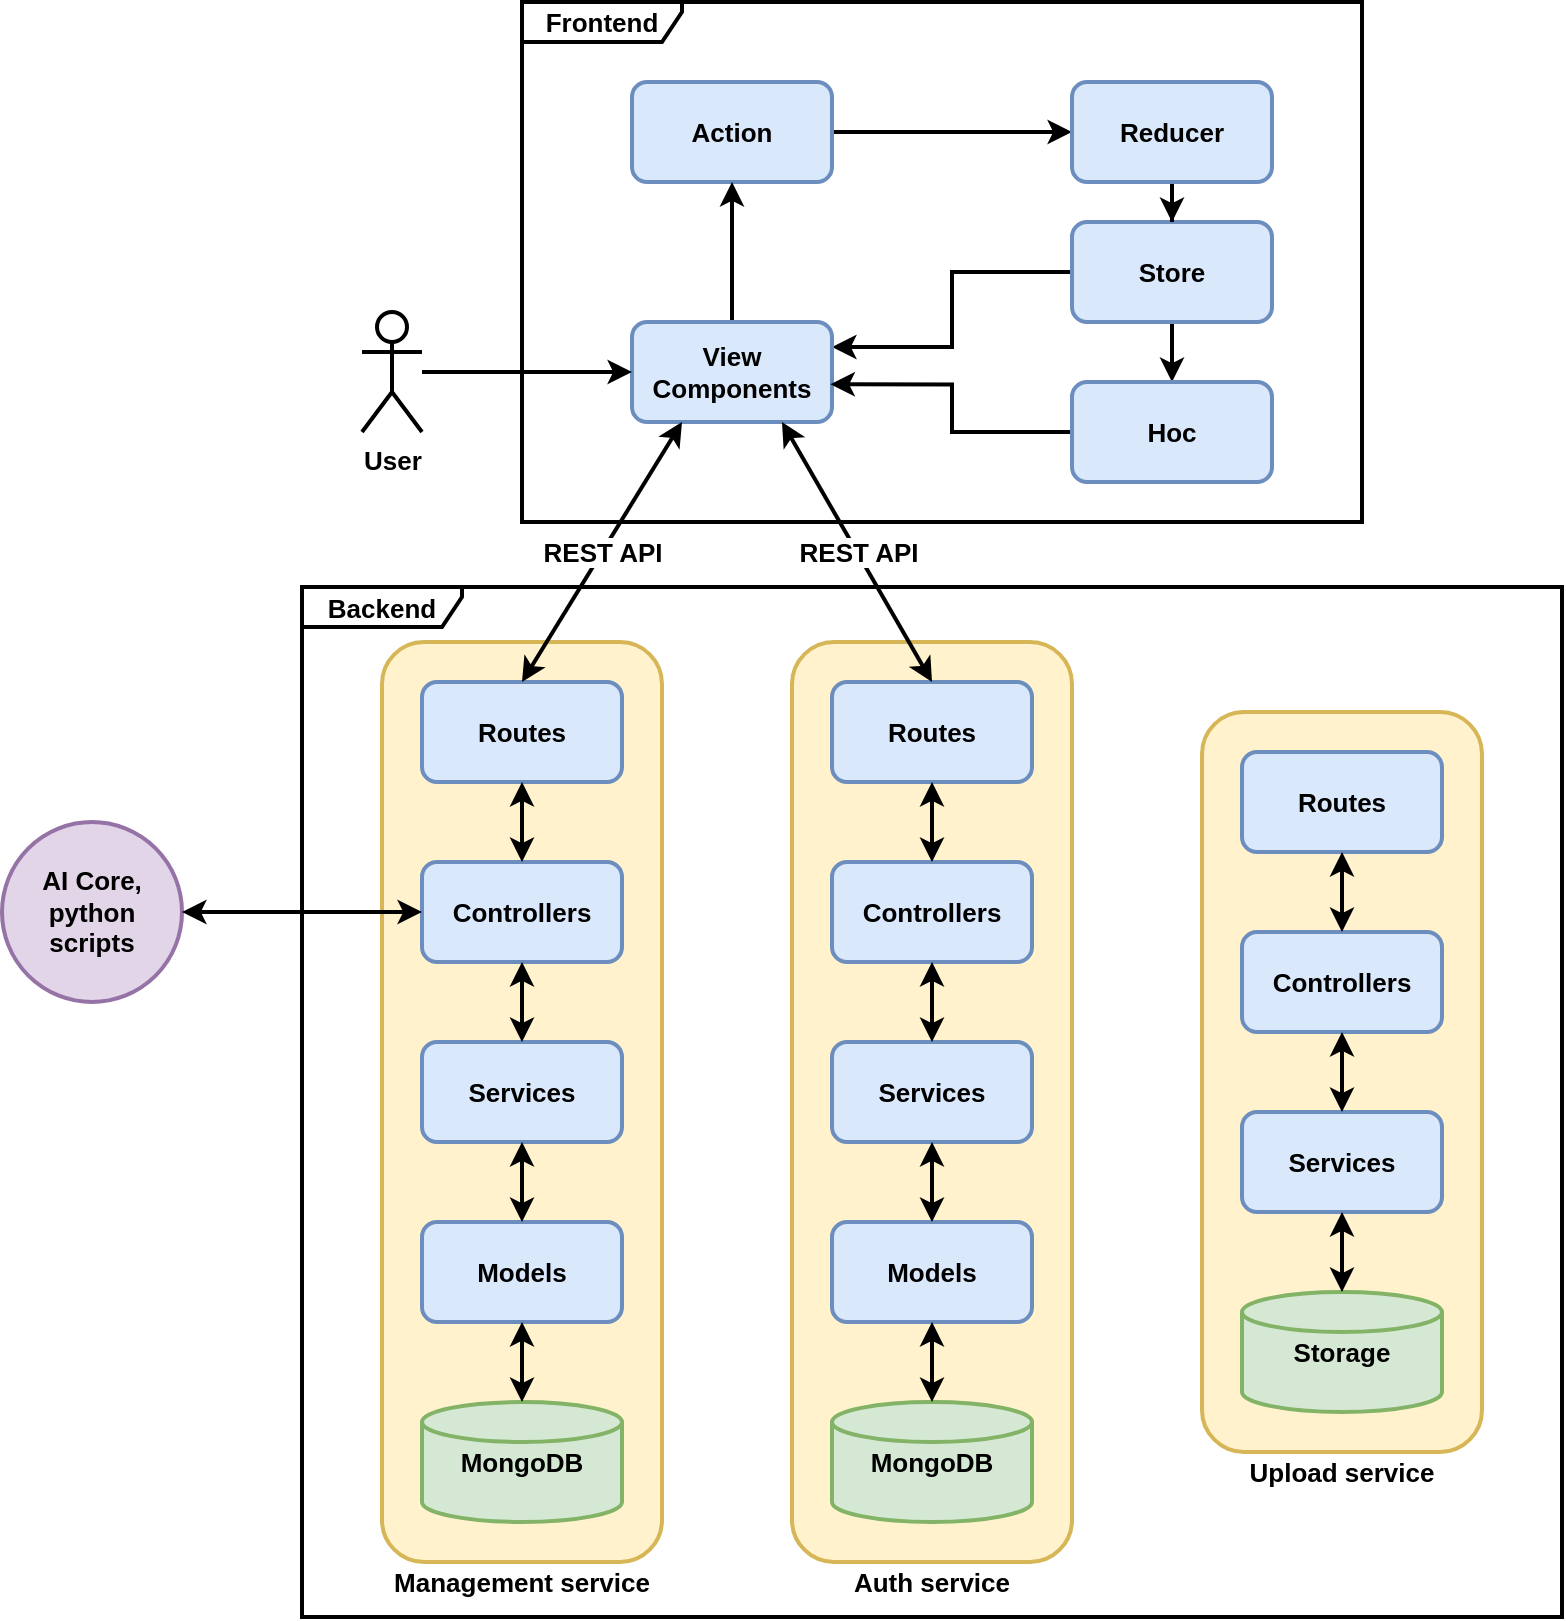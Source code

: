 <mxfile version="14.7.8" type="device"><diagram id="8CJfPz2_0YgVtZpOwklg" name="Page-1"><mxGraphModel dx="981" dy="548" grid="1" gridSize="10" guides="1" tooltips="1" connect="1" arrows="1" fold="1" page="1" pageScale="1" pageWidth="827" pageHeight="1169" math="0" shadow="0"><root><mxCell id="0"/><mxCell id="1" parent="0"/><mxCell id="9cYZfVRSX6WFXAVSsKpr-16" value="Backend" style="shape=umlFrame;whiteSpace=wrap;html=1;strokeWidth=2;fontSize=13;fontStyle=1;width=80;height=20;" parent="1" vertex="1"><mxGeometry x="160" y="412.5" width="630" height="515" as="geometry"/></mxCell><mxCell id="5veIkgg-WMOZKvlErQt2-1" value="" style="rounded=1;whiteSpace=wrap;html=1;fontSize=13;strokeWidth=2;fillColor=#fff2cc;strokeColor=#d6b656;" vertex="1" parent="1"><mxGeometry x="405" y="440" width="140" height="460" as="geometry"/></mxCell><mxCell id="9cYZfVRSX6WFXAVSsKpr-45" value="" style="rounded=1;whiteSpace=wrap;html=1;fontSize=13;strokeWidth=2;fillColor=#fff2cc;strokeColor=#d6b656;" parent="1" vertex="1"><mxGeometry x="200" y="440" width="140" height="460" as="geometry"/></mxCell><mxCell id="9cYZfVRSX6WFXAVSsKpr-19" value="Routes" style="rounded=1;whiteSpace=wrap;html=1;fillColor=#dae8fc;strokeColor=#6c8ebf;strokeWidth=2;fontSize=13;fontStyle=1" parent="1" vertex="1"><mxGeometry x="220" y="460" width="100" height="50" as="geometry"/></mxCell><mxCell id="9cYZfVRSX6WFXAVSsKpr-20" value="Models" style="rounded=1;whiteSpace=wrap;html=1;fillColor=#dae8fc;strokeColor=#6c8ebf;strokeWidth=2;fontSize=13;fontStyle=1" parent="1" vertex="1"><mxGeometry x="220" y="730" width="100" height="50" as="geometry"/></mxCell><mxCell id="9cYZfVRSX6WFXAVSsKpr-21" value="Controllers" style="rounded=1;whiteSpace=wrap;html=1;fillColor=#dae8fc;strokeColor=#6c8ebf;strokeWidth=2;fontSize=13;fontStyle=1" parent="1" vertex="1"><mxGeometry x="220" y="550" width="100" height="50" as="geometry"/></mxCell><mxCell id="9cYZfVRSX6WFXAVSsKpr-22" value="Services" style="rounded=1;whiteSpace=wrap;html=1;fillColor=#dae8fc;strokeColor=#6c8ebf;strokeWidth=2;fontSize=13;fontStyle=1" parent="1" vertex="1"><mxGeometry x="220" y="640" width="100" height="50" as="geometry"/></mxCell><mxCell id="9cYZfVRSX6WFXAVSsKpr-25" value="MongoDB" style="strokeWidth=2;html=1;shape=mxgraph.flowchart.database;whiteSpace=wrap;fillColor=#d5e8d4;strokeColor=#82b366;fontSize=13;fontStyle=1" parent="1" vertex="1"><mxGeometry x="220" y="820" width="100" height="60" as="geometry"/></mxCell><mxCell id="9cYZfVRSX6WFXAVSsKpr-28" value="" style="endArrow=classic;startArrow=classic;html=1;entryX=0.5;entryY=1;entryDx=0;entryDy=0;exitX=0.5;exitY=0;exitDx=0;exitDy=0;strokeWidth=2;fontSize=13;fontStyle=1" parent="1" source="9cYZfVRSX6WFXAVSsKpr-21" target="9cYZfVRSX6WFXAVSsKpr-19" edge="1"><mxGeometry width="50" height="50" relative="1" as="geometry"><mxPoint x="250" y="570" as="sourcePoint"/><mxPoint x="300" y="520" as="targetPoint"/></mxGeometry></mxCell><mxCell id="9cYZfVRSX6WFXAVSsKpr-30" value="" style="endArrow=classic;startArrow=classic;html=1;entryX=0.5;entryY=0;entryDx=0;entryDy=0;strokeWidth=2;fontSize=13;fontStyle=1;exitX=0.5;exitY=1;exitDx=0;exitDy=0;" parent="1" source="9cYZfVRSX6WFXAVSsKpr-21" target="9cYZfVRSX6WFXAVSsKpr-22" edge="1"><mxGeometry width="50" height="50" relative="1" as="geometry"><mxPoint x="280" y="640" as="sourcePoint"/><mxPoint x="390" y="580" as="targetPoint"/></mxGeometry></mxCell><mxCell id="9cYZfVRSX6WFXAVSsKpr-31" value="" style="endArrow=classic;startArrow=classic;html=1;entryX=0.5;entryY=1;entryDx=0;entryDy=0;exitX=0.5;exitY=0;exitDx=0;exitDy=0;strokeWidth=2;fontSize=13;fontStyle=1" parent="1" source="9cYZfVRSX6WFXAVSsKpr-20" target="9cYZfVRSX6WFXAVSsKpr-22" edge="1"><mxGeometry width="50" height="50" relative="1" as="geometry"><mxPoint x="280" y="585" as="sourcePoint"/><mxPoint x="280" y="530" as="targetPoint"/></mxGeometry></mxCell><mxCell id="9cYZfVRSX6WFXAVSsKpr-32" value="" style="endArrow=classic;startArrow=classic;html=1;entryX=0.5;entryY=0;entryDx=0;entryDy=0;exitX=0.5;exitY=1;exitDx=0;exitDy=0;entryPerimeter=0;strokeWidth=2;fontSize=13;fontStyle=1" parent="1" source="9cYZfVRSX6WFXAVSsKpr-20" target="9cYZfVRSX6WFXAVSsKpr-25" edge="1"><mxGeometry width="50" height="50" relative="1" as="geometry"><mxPoint x="290" y="595" as="sourcePoint"/><mxPoint x="290" y="540" as="targetPoint"/></mxGeometry></mxCell><mxCell id="9cYZfVRSX6WFXAVSsKpr-46" value="" style="rounded=1;whiteSpace=wrap;html=1;fontSize=13;strokeWidth=2;fillColor=#fff2cc;strokeColor=#d6b656;" parent="1" vertex="1"><mxGeometry x="610" y="475" width="140" height="370" as="geometry"/></mxCell><mxCell id="9cYZfVRSX6WFXAVSsKpr-1" value="Frontend" style="shape=umlFrame;whiteSpace=wrap;html=1;strokeWidth=2;fontSize=13;fontStyle=1;width=80;height=20;" parent="1" vertex="1"><mxGeometry x="270" y="120" width="420" height="260" as="geometry"/></mxCell><mxCell id="9cYZfVRSX6WFXAVSsKpr-7" style="edgeStyle=orthogonalEdgeStyle;rounded=0;orthogonalLoop=1;jettySize=auto;html=1;entryX=0;entryY=0.5;entryDx=0;entryDy=0;strokeWidth=2;fontSize=13;fontStyle=1" parent="1" source="9cYZfVRSX6WFXAVSsKpr-2" target="9cYZfVRSX6WFXAVSsKpr-5" edge="1"><mxGeometry relative="1" as="geometry"/></mxCell><mxCell id="9cYZfVRSX6WFXAVSsKpr-2" value="Action" style="rounded=1;whiteSpace=wrap;html=1;fillColor=#dae8fc;strokeColor=#6c8ebf;strokeWidth=2;fontSize=13;fontStyle=1" parent="1" vertex="1"><mxGeometry x="325" y="160" width="100" height="50" as="geometry"/></mxCell><mxCell id="9cYZfVRSX6WFXAVSsKpr-10" style="edgeStyle=orthogonalEdgeStyle;rounded=0;orthogonalLoop=1;jettySize=auto;html=1;entryX=1;entryY=0.25;entryDx=0;entryDy=0;strokeWidth=2;fontSize=13;fontStyle=1" parent="1" source="9cYZfVRSX6WFXAVSsKpr-3" target="9cYZfVRSX6WFXAVSsKpr-4" edge="1"><mxGeometry relative="1" as="geometry"/></mxCell><mxCell id="9cYZfVRSX6WFXAVSsKpr-15" style="edgeStyle=orthogonalEdgeStyle;rounded=0;orthogonalLoop=1;jettySize=auto;html=1;entryX=0.5;entryY=0;entryDx=0;entryDy=0;strokeWidth=2;fontSize=13;fontStyle=1" parent="1" source="9cYZfVRSX6WFXAVSsKpr-3" target="9cYZfVRSX6WFXAVSsKpr-6" edge="1"><mxGeometry relative="1" as="geometry"/></mxCell><mxCell id="9cYZfVRSX6WFXAVSsKpr-3" value="Store" style="rounded=1;whiteSpace=wrap;html=1;fillColor=#dae8fc;strokeColor=#6c8ebf;strokeWidth=2;fontSize=13;fontStyle=1" parent="1" vertex="1"><mxGeometry x="545" y="230" width="100" height="50" as="geometry"/></mxCell><mxCell id="9cYZfVRSX6WFXAVSsKpr-12" style="edgeStyle=orthogonalEdgeStyle;rounded=0;orthogonalLoop=1;jettySize=auto;html=1;strokeWidth=2;fontSize=13;fontStyle=1" parent="1" source="9cYZfVRSX6WFXAVSsKpr-4" target="9cYZfVRSX6WFXAVSsKpr-2" edge="1"><mxGeometry relative="1" as="geometry"/></mxCell><mxCell id="9cYZfVRSX6WFXAVSsKpr-4" value="View Components" style="rounded=1;whiteSpace=wrap;html=1;fillColor=#dae8fc;strokeColor=#6c8ebf;strokeWidth=2;fontSize=13;fontStyle=1" parent="1" vertex="1"><mxGeometry x="325" y="280" width="100" height="50" as="geometry"/></mxCell><mxCell id="9cYZfVRSX6WFXAVSsKpr-8" style="edgeStyle=orthogonalEdgeStyle;rounded=0;orthogonalLoop=1;jettySize=auto;html=1;entryX=0.5;entryY=0;entryDx=0;entryDy=0;strokeWidth=2;fontSize=13;fontStyle=1" parent="1" source="9cYZfVRSX6WFXAVSsKpr-5" target="9cYZfVRSX6WFXAVSsKpr-3" edge="1"><mxGeometry relative="1" as="geometry"/></mxCell><mxCell id="9cYZfVRSX6WFXAVSsKpr-5" value="Reducer" style="rounded=1;whiteSpace=wrap;html=1;fillColor=#dae8fc;strokeColor=#6c8ebf;strokeWidth=2;fontSize=13;fontStyle=1" parent="1" vertex="1"><mxGeometry x="545" y="160" width="100" height="50" as="geometry"/></mxCell><mxCell id="9cYZfVRSX6WFXAVSsKpr-11" style="edgeStyle=orthogonalEdgeStyle;rounded=0;orthogonalLoop=1;jettySize=auto;html=1;entryX=0.992;entryY=0.623;entryDx=0;entryDy=0;entryPerimeter=0;strokeWidth=2;fontSize=13;fontStyle=1" parent="1" source="9cYZfVRSX6WFXAVSsKpr-6" target="9cYZfVRSX6WFXAVSsKpr-4" edge="1"><mxGeometry relative="1" as="geometry"/></mxCell><mxCell id="9cYZfVRSX6WFXAVSsKpr-6" value="Hoc" style="rounded=1;whiteSpace=wrap;html=1;fillColor=#dae8fc;strokeColor=#6c8ebf;strokeWidth=2;fontSize=13;fontStyle=1" parent="1" vertex="1"><mxGeometry x="545" y="310" width="100" height="50" as="geometry"/></mxCell><mxCell id="9cYZfVRSX6WFXAVSsKpr-14" style="edgeStyle=orthogonalEdgeStyle;rounded=0;orthogonalLoop=1;jettySize=auto;html=1;entryX=0;entryY=0.5;entryDx=0;entryDy=0;strokeWidth=2;fontSize=13;fontStyle=1" parent="1" source="9cYZfVRSX6WFXAVSsKpr-13" target="9cYZfVRSX6WFXAVSsKpr-4" edge="1"><mxGeometry relative="1" as="geometry"/></mxCell><mxCell id="9cYZfVRSX6WFXAVSsKpr-13" value="User" style="shape=umlActor;verticalLabelPosition=bottom;verticalAlign=top;html=1;outlineConnect=0;strokeWidth=2;fontSize=13;fontStyle=1" parent="1" vertex="1"><mxGeometry x="190" y="275" width="30" height="60" as="geometry"/></mxCell><mxCell id="9cYZfVRSX6WFXAVSsKpr-24" value="AI Core, python scripts" style="ellipse;whiteSpace=wrap;html=1;aspect=fixed;fillColor=#e1d5e7;strokeColor=#9673a6;strokeWidth=2;fontSize=13;fontStyle=1" parent="1" vertex="1"><mxGeometry x="10" y="530" width="90" height="90" as="geometry"/></mxCell><mxCell id="9cYZfVRSX6WFXAVSsKpr-27" value="REST API" style="endArrow=classic;startArrow=classic;html=1;entryX=0.25;entryY=1;entryDx=0;entryDy=0;exitX=0.5;exitY=0;exitDx=0;exitDy=0;strokeWidth=2;fontSize=13;fontStyle=1" parent="1" source="9cYZfVRSX6WFXAVSsKpr-19" target="9cYZfVRSX6WFXAVSsKpr-4" edge="1"><mxGeometry width="50" height="50" relative="1" as="geometry"><mxPoint x="260" y="520" as="sourcePoint"/><mxPoint x="300" y="330" as="targetPoint"/><mxPoint as="offset"/></mxGeometry></mxCell><mxCell id="9cYZfVRSX6WFXAVSsKpr-29" value="" style="endArrow=classic;startArrow=classic;html=1;entryX=0;entryY=0.5;entryDx=0;entryDy=0;exitX=1;exitY=0.5;exitDx=0;exitDy=0;strokeWidth=2;fontSize=13;fontStyle=1" parent="1" source="9cYZfVRSX6WFXAVSsKpr-24" target="9cYZfVRSX6WFXAVSsKpr-21" edge="1"><mxGeometry width="50" height="50" relative="1" as="geometry"><mxPoint x="140" y="630" as="sourcePoint"/><mxPoint x="190" y="580" as="targetPoint"/></mxGeometry></mxCell><mxCell id="9cYZfVRSX6WFXAVSsKpr-33" value="Routes" style="rounded=1;whiteSpace=wrap;html=1;fillColor=#dae8fc;strokeColor=#6c8ebf;strokeWidth=2;fontSize=13;fontStyle=1" parent="1" vertex="1"><mxGeometry x="630" y="495" width="100" height="50" as="geometry"/></mxCell><mxCell id="9cYZfVRSX6WFXAVSsKpr-34" value="Controllers" style="rounded=1;whiteSpace=wrap;html=1;fillColor=#dae8fc;strokeColor=#6c8ebf;strokeWidth=2;fontSize=13;fontStyle=1" parent="1" vertex="1"><mxGeometry x="630" y="585" width="100" height="50" as="geometry"/></mxCell><mxCell id="9cYZfVRSX6WFXAVSsKpr-35" value="Services" style="rounded=1;whiteSpace=wrap;html=1;fillColor=#dae8fc;strokeColor=#6c8ebf;strokeWidth=2;fontSize=13;fontStyle=1" parent="1" vertex="1"><mxGeometry x="630" y="675" width="100" height="50" as="geometry"/></mxCell><mxCell id="9cYZfVRSX6WFXAVSsKpr-36" value="Storage" style="strokeWidth=2;html=1;shape=mxgraph.flowchart.database;whiteSpace=wrap;fillColor=#d5e8d4;strokeColor=#82b366;fontSize=13;fontStyle=1" parent="1" vertex="1"><mxGeometry x="630" y="765" width="100" height="60" as="geometry"/></mxCell><mxCell id="9cYZfVRSX6WFXAVSsKpr-37" value="" style="endArrow=classic;startArrow=classic;html=1;entryX=0.5;entryY=1;entryDx=0;entryDy=0;exitX=0.5;exitY=0;exitDx=0;exitDy=0;strokeWidth=2;fontSize=13;fontStyle=1" parent="1" source="9cYZfVRSX6WFXAVSsKpr-34" target="9cYZfVRSX6WFXAVSsKpr-33" edge="1"><mxGeometry width="50" height="50" relative="1" as="geometry"><mxPoint x="660" y="605" as="sourcePoint"/><mxPoint x="710" y="555" as="targetPoint"/></mxGeometry></mxCell><mxCell id="9cYZfVRSX6WFXAVSsKpr-38" value="" style="endArrow=classic;startArrow=classic;html=1;entryX=0.5;entryY=0;entryDx=0;entryDy=0;strokeWidth=2;fontSize=13;fontStyle=1;exitX=0.5;exitY=1;exitDx=0;exitDy=0;" parent="1" source="9cYZfVRSX6WFXAVSsKpr-34" target="9cYZfVRSX6WFXAVSsKpr-35" edge="1"><mxGeometry width="50" height="50" relative="1" as="geometry"><mxPoint x="690" y="675" as="sourcePoint"/><mxPoint x="800" y="615" as="targetPoint"/></mxGeometry></mxCell><mxCell id="9cYZfVRSX6WFXAVSsKpr-39" value="" style="endArrow=classic;startArrow=classic;html=1;entryX=0.5;entryY=0;entryDx=0;entryDy=0;entryPerimeter=0;strokeWidth=2;fontSize=13;fontStyle=1" parent="1" source="9cYZfVRSX6WFXAVSsKpr-35" target="9cYZfVRSX6WFXAVSsKpr-36" edge="1"><mxGeometry width="50" height="50" relative="1" as="geometry"><mxPoint x="680" y="815" as="sourcePoint"/><mxPoint x="700" y="575" as="targetPoint"/></mxGeometry></mxCell><mxCell id="KKZW3cCA8ztZv5vKWY3Q-1" value="Upload service" style="text;html=1;strokeColor=none;fillColor=none;align=center;verticalAlign=middle;whiteSpace=wrap;rounded=0;fontSize=13;fontStyle=1" parent="1" vertex="1"><mxGeometry x="630" y="845" width="100" height="20" as="geometry"/></mxCell><mxCell id="KKZW3cCA8ztZv5vKWY3Q-2" value="Management service" style="text;html=1;strokeColor=none;fillColor=none;align=center;verticalAlign=middle;whiteSpace=wrap;rounded=0;fontSize=13;fontStyle=1" parent="1" vertex="1"><mxGeometry x="200" y="900" width="140" height="20" as="geometry"/></mxCell><mxCell id="5veIkgg-WMOZKvlErQt2-9" value="Routes" style="rounded=1;whiteSpace=wrap;html=1;fillColor=#dae8fc;strokeColor=#6c8ebf;strokeWidth=2;fontSize=13;fontStyle=1" vertex="1" parent="1"><mxGeometry x="425" y="460" width="100" height="50" as="geometry"/></mxCell><mxCell id="5veIkgg-WMOZKvlErQt2-10" value="Models" style="rounded=1;whiteSpace=wrap;html=1;fillColor=#dae8fc;strokeColor=#6c8ebf;strokeWidth=2;fontSize=13;fontStyle=1" vertex="1" parent="1"><mxGeometry x="425" y="730" width="100" height="50" as="geometry"/></mxCell><mxCell id="5veIkgg-WMOZKvlErQt2-11" value="Controllers" style="rounded=1;whiteSpace=wrap;html=1;fillColor=#dae8fc;strokeColor=#6c8ebf;strokeWidth=2;fontSize=13;fontStyle=1" vertex="1" parent="1"><mxGeometry x="425" y="550" width="100" height="50" as="geometry"/></mxCell><mxCell id="5veIkgg-WMOZKvlErQt2-12" value="Services" style="rounded=1;whiteSpace=wrap;html=1;fillColor=#dae8fc;strokeColor=#6c8ebf;strokeWidth=2;fontSize=13;fontStyle=1" vertex="1" parent="1"><mxGeometry x="425" y="640" width="100" height="50" as="geometry"/></mxCell><mxCell id="5veIkgg-WMOZKvlErQt2-13" value="MongoDB" style="strokeWidth=2;html=1;shape=mxgraph.flowchart.database;whiteSpace=wrap;fillColor=#d5e8d4;strokeColor=#82b366;fontSize=13;fontStyle=1" vertex="1" parent="1"><mxGeometry x="425" y="820" width="100" height="60" as="geometry"/></mxCell><mxCell id="5veIkgg-WMOZKvlErQt2-14" value="" style="endArrow=classic;startArrow=classic;html=1;entryX=0.5;entryY=1;entryDx=0;entryDy=0;exitX=0.5;exitY=0;exitDx=0;exitDy=0;strokeWidth=2;fontSize=13;fontStyle=1" edge="1" parent="1" source="5veIkgg-WMOZKvlErQt2-11" target="5veIkgg-WMOZKvlErQt2-9"><mxGeometry width="50" height="50" relative="1" as="geometry"><mxPoint x="455" y="570" as="sourcePoint"/><mxPoint x="505" y="520" as="targetPoint"/></mxGeometry></mxCell><mxCell id="5veIkgg-WMOZKvlErQt2-15" value="" style="endArrow=classic;startArrow=classic;html=1;entryX=0.5;entryY=0;entryDx=0;entryDy=0;strokeWidth=2;fontSize=13;fontStyle=1;exitX=0.5;exitY=1;exitDx=0;exitDy=0;" edge="1" parent="1" source="5veIkgg-WMOZKvlErQt2-11" target="5veIkgg-WMOZKvlErQt2-12"><mxGeometry width="50" height="50" relative="1" as="geometry"><mxPoint x="485" y="640" as="sourcePoint"/><mxPoint x="595" y="580" as="targetPoint"/></mxGeometry></mxCell><mxCell id="5veIkgg-WMOZKvlErQt2-16" value="" style="endArrow=classic;startArrow=classic;html=1;entryX=0.5;entryY=1;entryDx=0;entryDy=0;exitX=0.5;exitY=0;exitDx=0;exitDy=0;strokeWidth=2;fontSize=13;fontStyle=1" edge="1" parent="1" source="5veIkgg-WMOZKvlErQt2-10" target="5veIkgg-WMOZKvlErQt2-12"><mxGeometry width="50" height="50" relative="1" as="geometry"><mxPoint x="485" y="585" as="sourcePoint"/><mxPoint x="485" y="530" as="targetPoint"/></mxGeometry></mxCell><mxCell id="5veIkgg-WMOZKvlErQt2-17" value="" style="endArrow=classic;startArrow=classic;html=1;entryX=0.5;entryY=0;entryDx=0;entryDy=0;exitX=0.5;exitY=1;exitDx=0;exitDy=0;entryPerimeter=0;strokeWidth=2;fontSize=13;fontStyle=1" edge="1" parent="1" source="5veIkgg-WMOZKvlErQt2-10" target="5veIkgg-WMOZKvlErQt2-13"><mxGeometry width="50" height="50" relative="1" as="geometry"><mxPoint x="495" y="595" as="sourcePoint"/><mxPoint x="495" y="540" as="targetPoint"/></mxGeometry></mxCell><mxCell id="5veIkgg-WMOZKvlErQt2-18" value="Auth service" style="text;html=1;strokeColor=none;fillColor=none;align=center;verticalAlign=middle;whiteSpace=wrap;rounded=0;fontSize=13;fontStyle=1" vertex="1" parent="1"><mxGeometry x="405" y="900" width="140" height="20" as="geometry"/></mxCell><mxCell id="5veIkgg-WMOZKvlErQt2-19" value="REST API" style="endArrow=classic;startArrow=classic;html=1;entryX=0.75;entryY=1;entryDx=0;entryDy=0;exitX=0.5;exitY=0;exitDx=0;exitDy=0;strokeWidth=2;fontSize=13;fontStyle=1" edge="1" parent="1" source="5veIkgg-WMOZKvlErQt2-9" target="9cYZfVRSX6WFXAVSsKpr-4"><mxGeometry width="50" height="50" relative="1" as="geometry"><mxPoint x="280" y="470" as="sourcePoint"/><mxPoint x="395" y="340" as="targetPoint"/><mxPoint as="offset"/></mxGeometry></mxCell></root></mxGraphModel></diagram></mxfile>